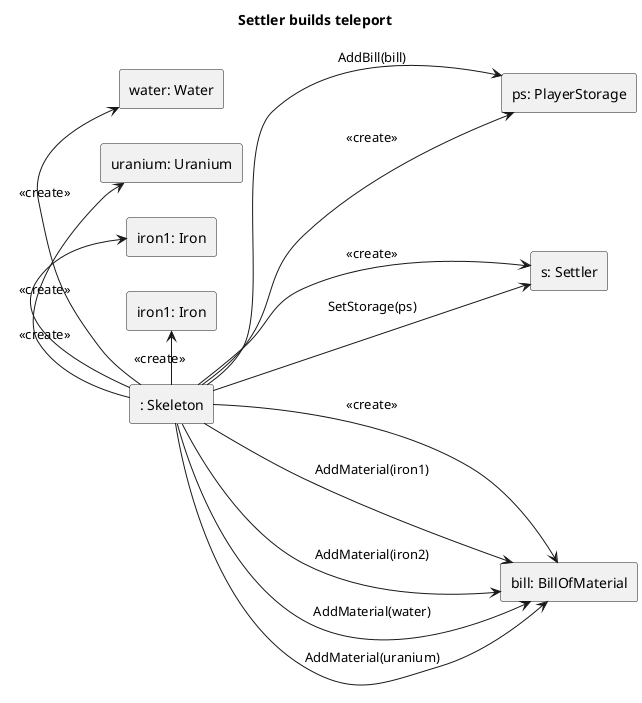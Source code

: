@startuml
left to right direction
title "Settler builds teleport"

rectangle "s: Settler" as s
rectangle "ps: PlayerStorage" as store
rectangle ": Skeleton" as skeleton
rectangle "bill: BillOfMaterial" as bill
rectangle "iron1: Iron" as i1
rectangle "iron1: Iron" as i2
rectangle "water: Water" as w
rectangle "uranium: Uranium" as u

skeleton --down-> s : <<create>>
skeleton --up-> store : <<create>>
skeleton --down-> bill : <<create>>
skeleton --left-> i1 : <<create>>
skeleton --left-> i2 : <<create>>
skeleton --left-> u : <<create>>
skeleton --left-> w : <<create>>
skeleton --down-> bill : AddMaterial(iron1)
skeleton --down-> bill : AddMaterial(iron2)
skeleton --down-> bill : AddMaterial(water)
skeleton --down-> bill : AddMaterial(uranium)
skeleton --left-> s : SetStorage(ps)
skeleton --right-> store : AddBill(bill)

@enduml